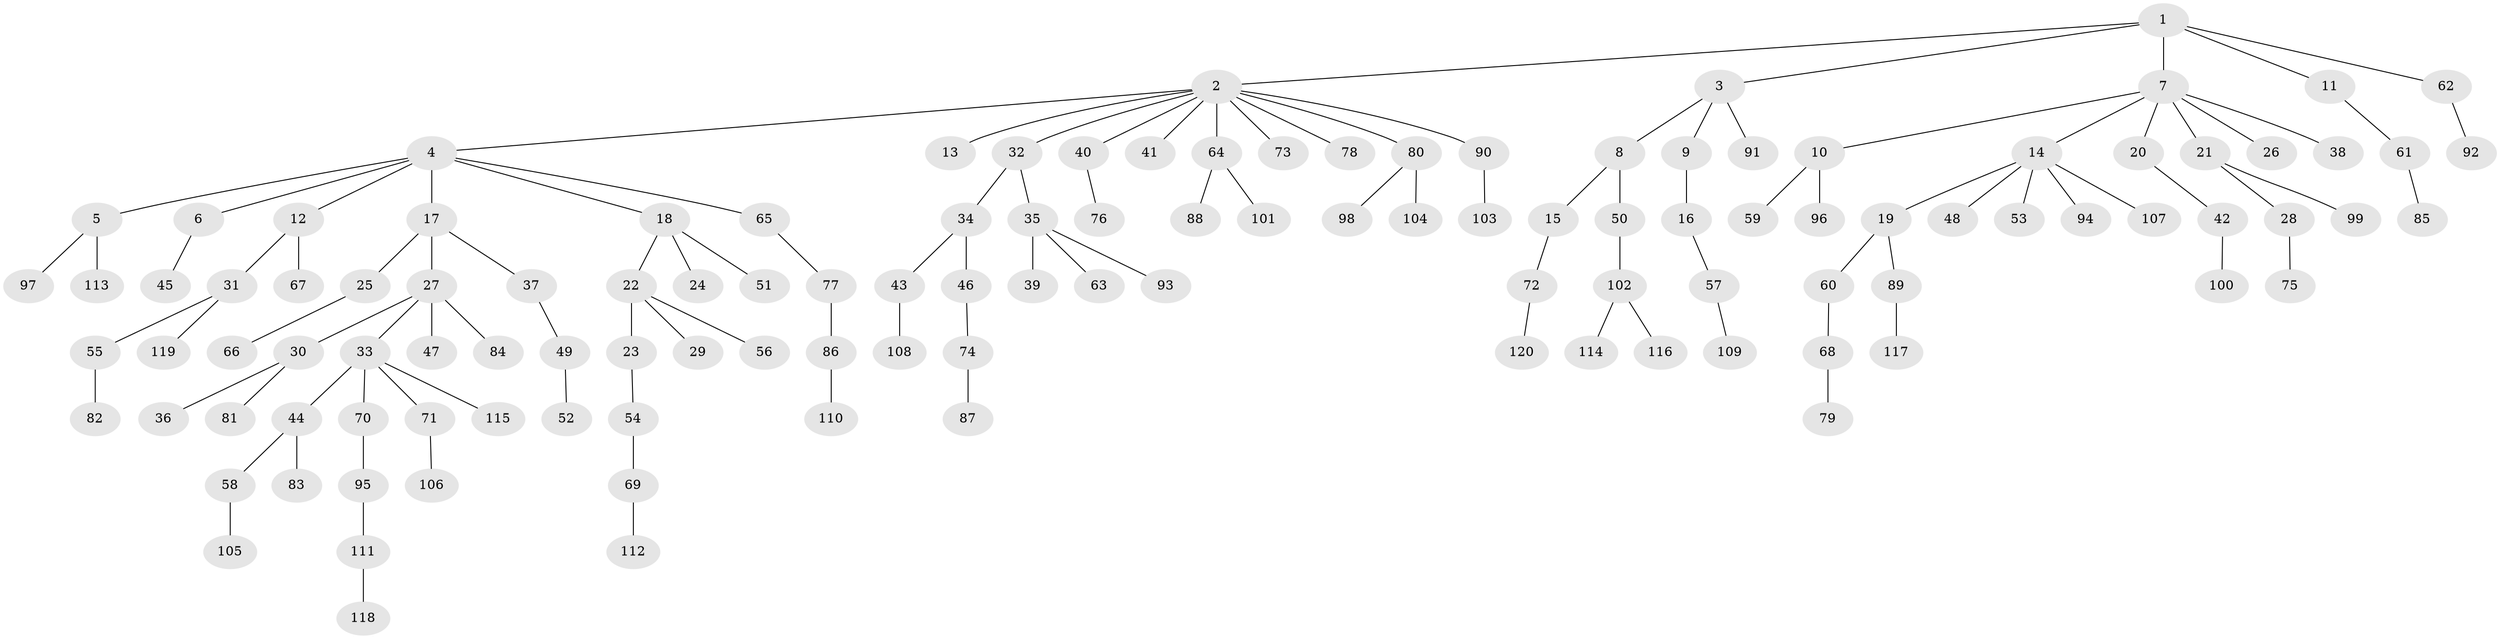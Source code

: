 // coarse degree distribution, {14: 0.013888888888888888, 4: 0.041666666666666664, 7: 0.027777777777777776, 1: 0.5833333333333334, 2: 0.19444444444444445, 3: 0.125, 5: 0.013888888888888888}
// Generated by graph-tools (version 1.1) at 2025/19/03/04/25 18:19:11]
// undirected, 120 vertices, 119 edges
graph export_dot {
graph [start="1"]
  node [color=gray90,style=filled];
  1;
  2;
  3;
  4;
  5;
  6;
  7;
  8;
  9;
  10;
  11;
  12;
  13;
  14;
  15;
  16;
  17;
  18;
  19;
  20;
  21;
  22;
  23;
  24;
  25;
  26;
  27;
  28;
  29;
  30;
  31;
  32;
  33;
  34;
  35;
  36;
  37;
  38;
  39;
  40;
  41;
  42;
  43;
  44;
  45;
  46;
  47;
  48;
  49;
  50;
  51;
  52;
  53;
  54;
  55;
  56;
  57;
  58;
  59;
  60;
  61;
  62;
  63;
  64;
  65;
  66;
  67;
  68;
  69;
  70;
  71;
  72;
  73;
  74;
  75;
  76;
  77;
  78;
  79;
  80;
  81;
  82;
  83;
  84;
  85;
  86;
  87;
  88;
  89;
  90;
  91;
  92;
  93;
  94;
  95;
  96;
  97;
  98;
  99;
  100;
  101;
  102;
  103;
  104;
  105;
  106;
  107;
  108;
  109;
  110;
  111;
  112;
  113;
  114;
  115;
  116;
  117;
  118;
  119;
  120;
  1 -- 2;
  1 -- 3;
  1 -- 7;
  1 -- 11;
  1 -- 62;
  2 -- 4;
  2 -- 13;
  2 -- 32;
  2 -- 40;
  2 -- 41;
  2 -- 64;
  2 -- 73;
  2 -- 78;
  2 -- 80;
  2 -- 90;
  3 -- 8;
  3 -- 9;
  3 -- 91;
  4 -- 5;
  4 -- 6;
  4 -- 12;
  4 -- 17;
  4 -- 18;
  4 -- 65;
  5 -- 97;
  5 -- 113;
  6 -- 45;
  7 -- 10;
  7 -- 14;
  7 -- 20;
  7 -- 21;
  7 -- 26;
  7 -- 38;
  8 -- 15;
  8 -- 50;
  9 -- 16;
  10 -- 59;
  10 -- 96;
  11 -- 61;
  12 -- 31;
  12 -- 67;
  14 -- 19;
  14 -- 48;
  14 -- 53;
  14 -- 94;
  14 -- 107;
  15 -- 72;
  16 -- 57;
  17 -- 25;
  17 -- 27;
  17 -- 37;
  18 -- 22;
  18 -- 24;
  18 -- 51;
  19 -- 60;
  19 -- 89;
  20 -- 42;
  21 -- 28;
  21 -- 99;
  22 -- 23;
  22 -- 29;
  22 -- 56;
  23 -- 54;
  25 -- 66;
  27 -- 30;
  27 -- 33;
  27 -- 47;
  27 -- 84;
  28 -- 75;
  30 -- 36;
  30 -- 81;
  31 -- 55;
  31 -- 119;
  32 -- 34;
  32 -- 35;
  33 -- 44;
  33 -- 70;
  33 -- 71;
  33 -- 115;
  34 -- 43;
  34 -- 46;
  35 -- 39;
  35 -- 63;
  35 -- 93;
  37 -- 49;
  40 -- 76;
  42 -- 100;
  43 -- 108;
  44 -- 58;
  44 -- 83;
  46 -- 74;
  49 -- 52;
  50 -- 102;
  54 -- 69;
  55 -- 82;
  57 -- 109;
  58 -- 105;
  60 -- 68;
  61 -- 85;
  62 -- 92;
  64 -- 88;
  64 -- 101;
  65 -- 77;
  68 -- 79;
  69 -- 112;
  70 -- 95;
  71 -- 106;
  72 -- 120;
  74 -- 87;
  77 -- 86;
  80 -- 98;
  80 -- 104;
  86 -- 110;
  89 -- 117;
  90 -- 103;
  95 -- 111;
  102 -- 114;
  102 -- 116;
  111 -- 118;
}
